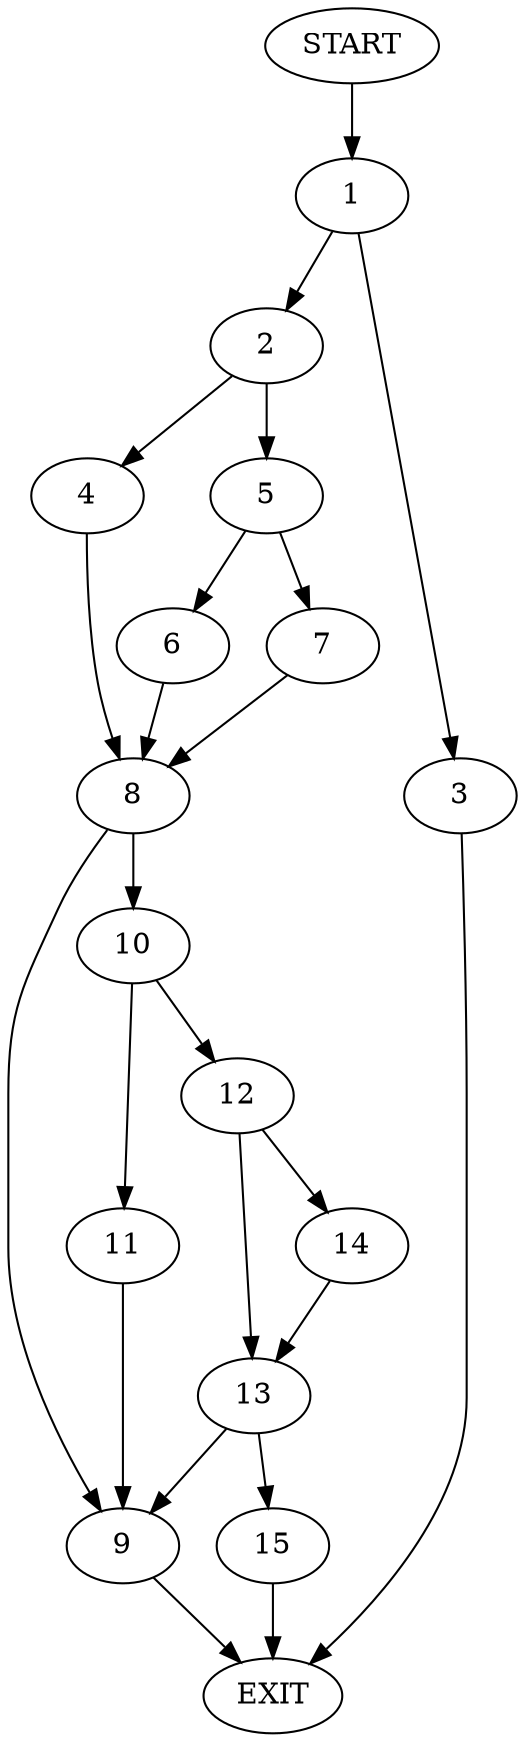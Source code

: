 digraph {
0 [label="START"]
16 [label="EXIT"]
0 -> 1
1 -> 2
1 -> 3
2 -> 4
2 -> 5
3 -> 16
5 -> 6
5 -> 7
4 -> 8
8 -> 9
8 -> 10
6 -> 8
7 -> 8
10 -> 11
10 -> 12
9 -> 16
11 -> 9
12 -> 13
12 -> 14
14 -> 13
13 -> 9
13 -> 15
15 -> 16
}
